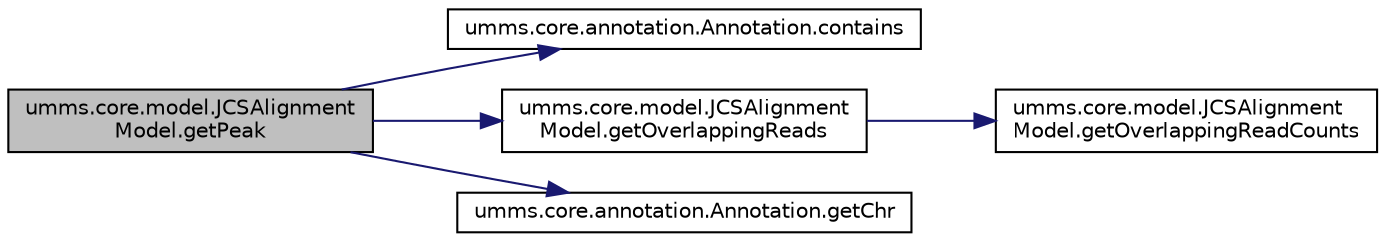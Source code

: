 digraph "umms.core.model.JCSAlignmentModel.getPeak"
{
  edge [fontname="Helvetica",fontsize="10",labelfontname="Helvetica",labelfontsize="10"];
  node [fontname="Helvetica",fontsize="10",shape=record];
  rankdir="LR";
  Node1 [label="umms.core.model.JCSAlignment\lModel.getPeak",height=0.2,width=0.4,color="black", fillcolor="grey75", style="filled" fontcolor="black"];
  Node1 -> Node2 [color="midnightblue",fontsize="10",style="solid"];
  Node2 [label="umms.core.annotation.Annotation.contains",height=0.2,width=0.4,color="black", fillcolor="white", style="filled",URL="$interfaceumms_1_1core_1_1annotation_1_1_annotation.html#adfc487b0ab197c742bbbe39767272b79"];
  Node1 -> Node3 [color="midnightblue",fontsize="10",style="solid"];
  Node3 [label="umms.core.model.JCSAlignment\lModel.getOverlappingReads",height=0.2,width=0.4,color="black", fillcolor="white", style="filled",URL="$classumms_1_1core_1_1model_1_1_j_c_s_alignment_model.html#ad6006720efa61de32a105415b8f2f15e"];
  Node3 -> Node4 [color="midnightblue",fontsize="10",style="solid"];
  Node4 [label="umms.core.model.JCSAlignment\lModel.getOverlappingReadCounts",height=0.2,width=0.4,color="black", fillcolor="white", style="filled",URL="$classumms_1_1core_1_1model_1_1_j_c_s_alignment_model.html#a554eedd0b97cb7567223f951394082ea"];
  Node1 -> Node5 [color="midnightblue",fontsize="10",style="solid"];
  Node5 [label="umms.core.annotation.Annotation.getChr",height=0.2,width=0.4,color="black", fillcolor="white", style="filled",URL="$interfaceumms_1_1core_1_1annotation_1_1_annotation.html#ab07edf07fd2182cd16bceb91ee6de35a"];
}
